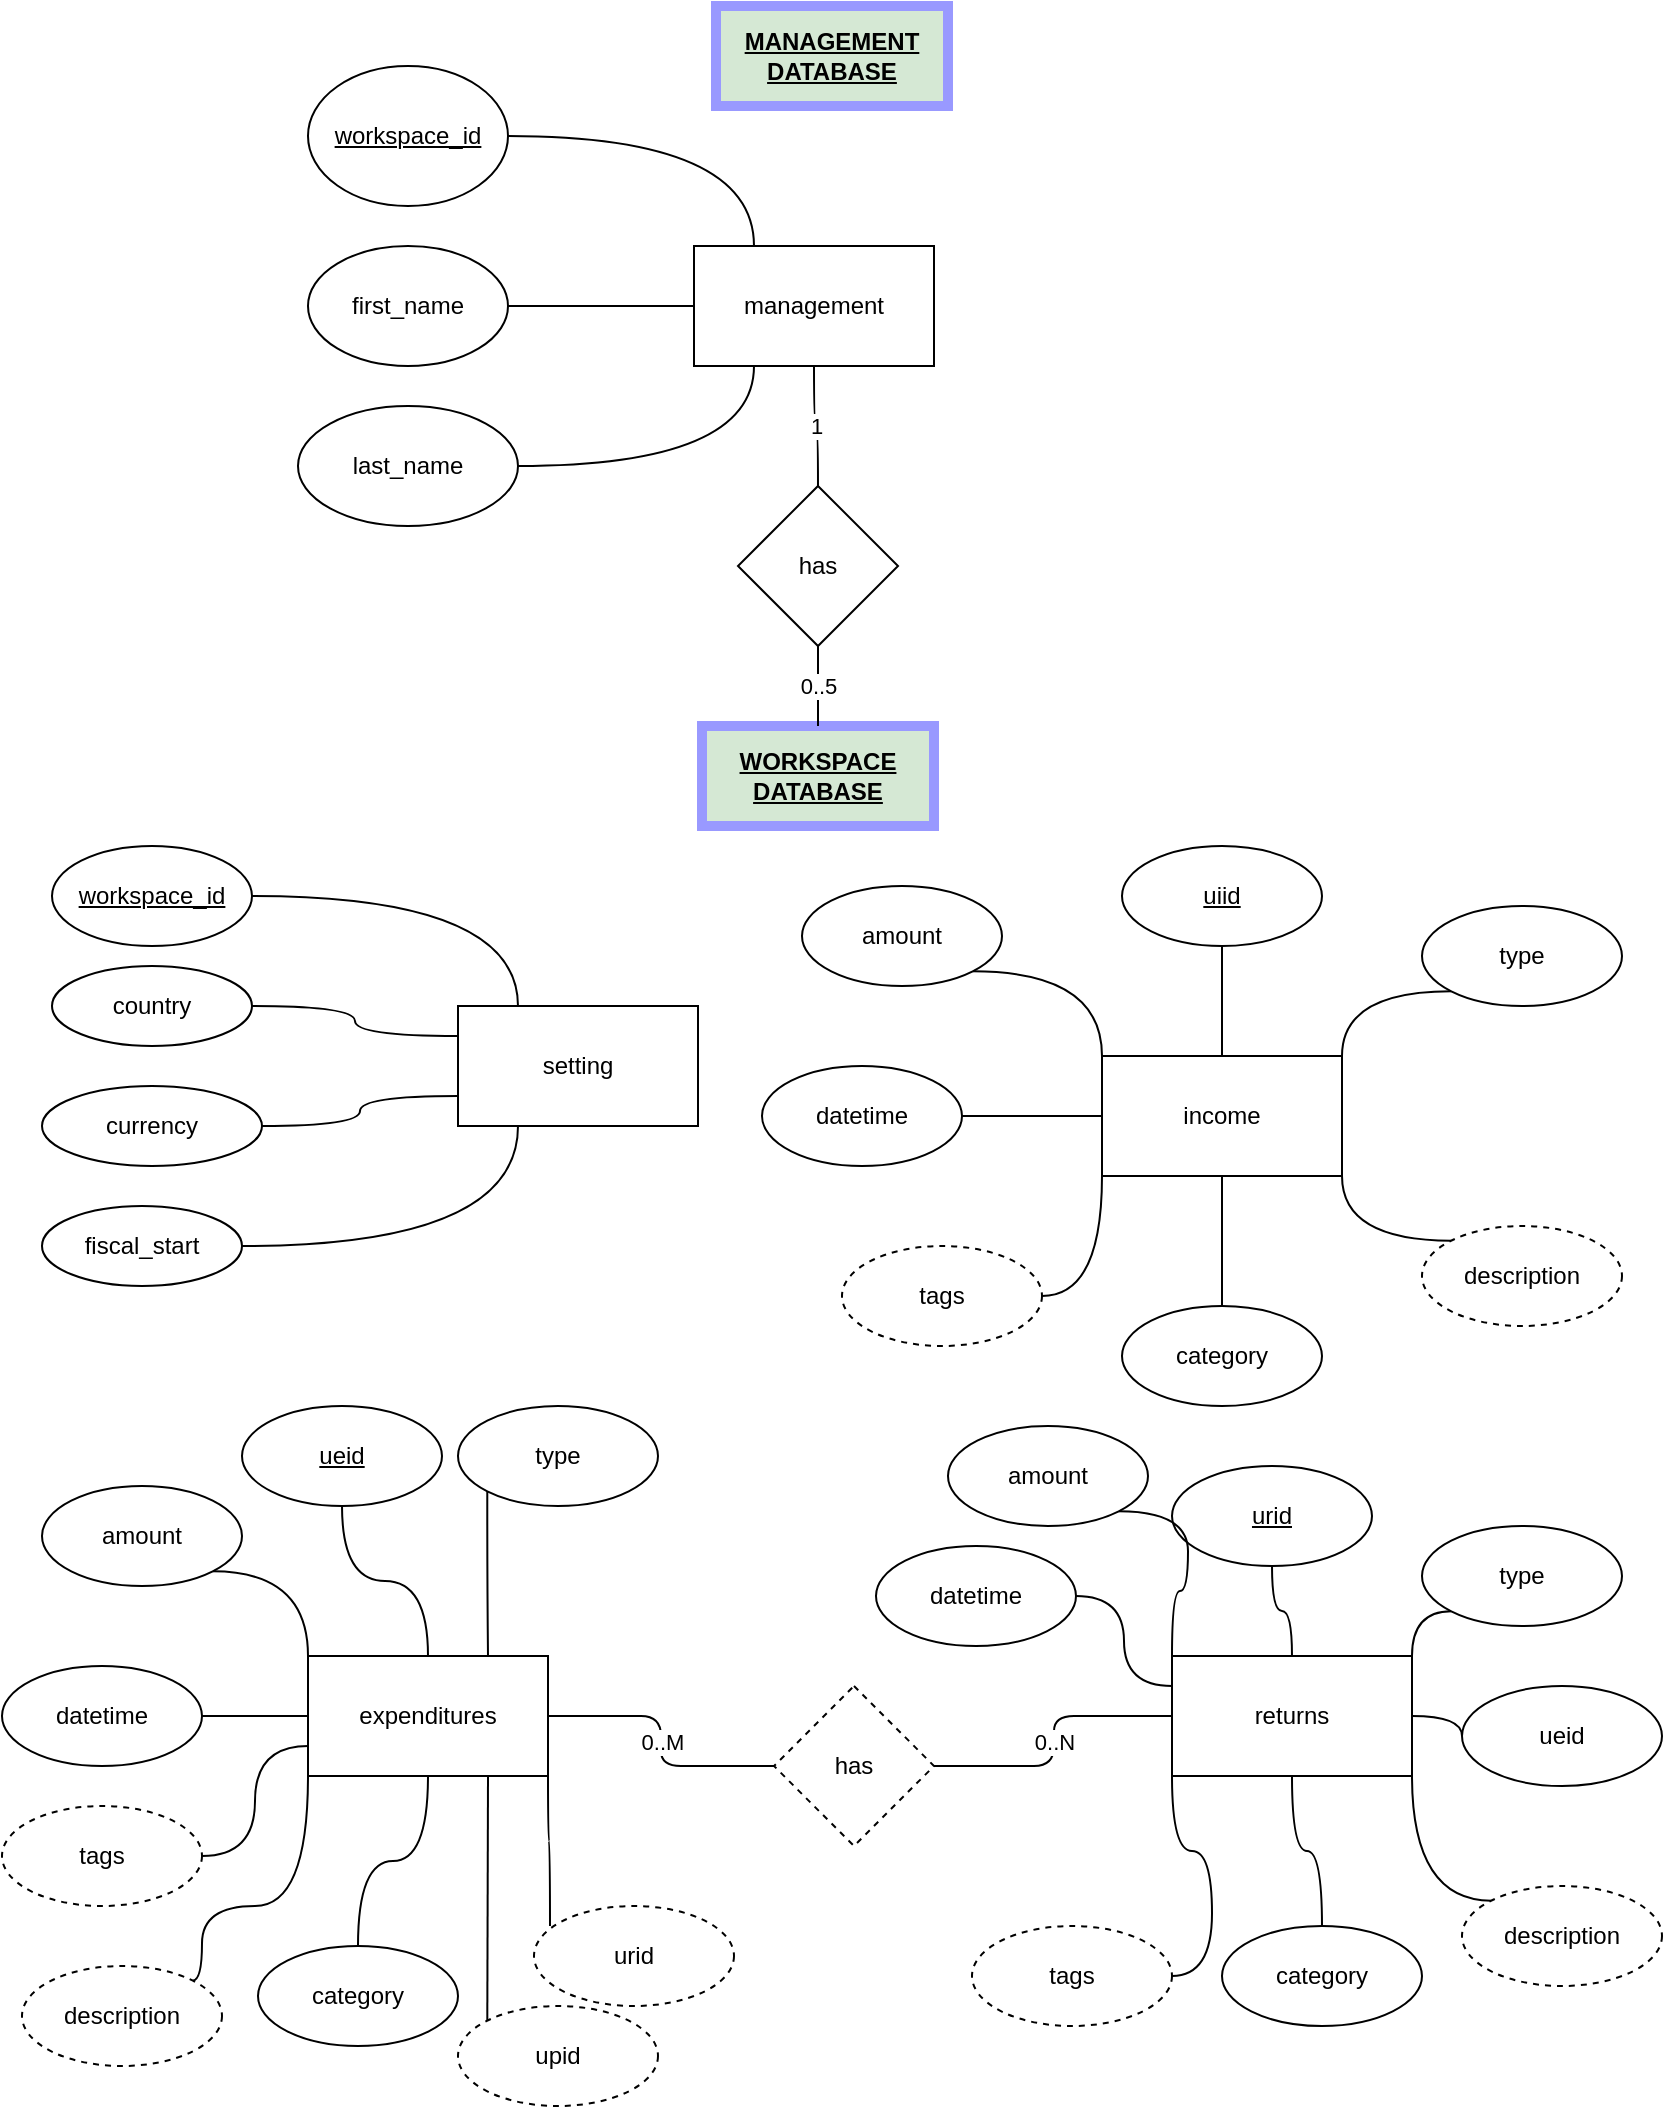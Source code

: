 <mxfile version="20.0.4" type="device"><diagram id="Espf8TIotq5PXwPVwt_9" name="Page-1"><mxGraphModel dx="1038" dy="574" grid="1" gridSize="10" guides="1" tooltips="1" connect="1" arrows="1" fold="1" page="1" pageScale="1" pageWidth="850" pageHeight="1100" math="0" shadow="0"><root><mxCell id="0"/><mxCell id="1" parent="0"/><mxCell id="ssA2kgXZibDpApKAe0g0-50" value="1" style="edgeStyle=orthogonalEdgeStyle;curved=1;orthogonalLoop=1;jettySize=auto;html=1;exitX=0.5;exitY=1;exitDx=0;exitDy=0;entryX=0.5;entryY=0;entryDx=0;entryDy=0;endArrow=none;endFill=0;" edge="1" parent="1" source="ssA2kgXZibDpApKAe0g0-1" target="ssA2kgXZibDpApKAe0g0-49"><mxGeometry relative="1" as="geometry"/></mxCell><mxCell id="ssA2kgXZibDpApKAe0g0-1" value="management" style="rounded=0;whiteSpace=wrap;html=1;" vertex="1" parent="1"><mxGeometry x="356" y="140" width="120" height="60" as="geometry"/></mxCell><mxCell id="ssA2kgXZibDpApKAe0g0-2" value="MANAGEMENT DATABASE" style="text;html=1;strokeColor=#9999FF;fillColor=#d5e8d4;align=center;verticalAlign=middle;whiteSpace=wrap;rounded=0;strokeWidth=5;fontStyle=5;labelBorderColor=none;" vertex="1" parent="1"><mxGeometry x="367" y="20" width="116" height="50" as="geometry"/></mxCell><mxCell id="ssA2kgXZibDpApKAe0g0-16" style="edgeStyle=orthogonalEdgeStyle;orthogonalLoop=1;jettySize=auto;html=1;exitX=1;exitY=0.5;exitDx=0;exitDy=0;entryX=0.25;entryY=0;entryDx=0;entryDy=0;endArrow=none;endFill=0;curved=1;" edge="1" parent="1" source="ssA2kgXZibDpApKAe0g0-13" target="ssA2kgXZibDpApKAe0g0-1"><mxGeometry relative="1" as="geometry"/></mxCell><mxCell id="ssA2kgXZibDpApKAe0g0-13" value="&lt;u&gt;workspace_id&lt;/u&gt;" style="ellipse;whiteSpace=wrap;html=1;" vertex="1" parent="1"><mxGeometry x="163" y="50" width="100" height="70" as="geometry"/></mxCell><mxCell id="ssA2kgXZibDpApKAe0g0-17" style="edgeStyle=orthogonalEdgeStyle;orthogonalLoop=1;jettySize=auto;html=1;exitX=1;exitY=0.5;exitDx=0;exitDy=0;entryX=0;entryY=0.5;entryDx=0;entryDy=0;endArrow=none;endFill=0;curved=1;" edge="1" parent="1" source="ssA2kgXZibDpApKAe0g0-14" target="ssA2kgXZibDpApKAe0g0-1"><mxGeometry relative="1" as="geometry"/></mxCell><mxCell id="ssA2kgXZibDpApKAe0g0-14" value="first_name" style="ellipse;whiteSpace=wrap;html=1;" vertex="1" parent="1"><mxGeometry x="163" y="140" width="100" height="60" as="geometry"/></mxCell><mxCell id="ssA2kgXZibDpApKAe0g0-18" style="edgeStyle=orthogonalEdgeStyle;orthogonalLoop=1;jettySize=auto;html=1;exitX=1;exitY=0.5;exitDx=0;exitDy=0;entryX=0.25;entryY=1;entryDx=0;entryDy=0;endArrow=none;endFill=0;curved=1;" edge="1" parent="1" source="ssA2kgXZibDpApKAe0g0-15" target="ssA2kgXZibDpApKAe0g0-1"><mxGeometry relative="1" as="geometry"/></mxCell><mxCell id="ssA2kgXZibDpApKAe0g0-15" value="last_name" style="ellipse;whiteSpace=wrap;html=1;" vertex="1" parent="1"><mxGeometry x="158" y="220" width="110" height="60" as="geometry"/></mxCell><mxCell id="ssA2kgXZibDpApKAe0g0-33" value="WORKSPACE DATABASE" style="text;html=1;strokeColor=#9999FF;fillColor=#d5e8d4;align=center;verticalAlign=middle;whiteSpace=wrap;rounded=0;strokeWidth=5;fontStyle=5;labelBorderColor=none;" vertex="1" parent="1"><mxGeometry x="360" y="380" width="116" height="50" as="geometry"/></mxCell><mxCell id="ssA2kgXZibDpApKAe0g0-34" value="setting" style="rounded=0;whiteSpace=wrap;html=1;" vertex="1" parent="1"><mxGeometry x="238" y="520" width="120" height="60" as="geometry"/></mxCell><mxCell id="ssA2kgXZibDpApKAe0g0-35" style="edgeStyle=orthogonalEdgeStyle;orthogonalLoop=1;jettySize=auto;html=1;exitX=1;exitY=0.5;exitDx=0;exitDy=0;entryX=0.25;entryY=0;entryDx=0;entryDy=0;endArrow=none;endFill=0;curved=1;" edge="1" parent="1" source="ssA2kgXZibDpApKAe0g0-36" target="ssA2kgXZibDpApKAe0g0-34"><mxGeometry relative="1" as="geometry"/></mxCell><mxCell id="ssA2kgXZibDpApKAe0g0-36" value="&lt;u&gt;workspace_id&lt;/u&gt;" style="ellipse;whiteSpace=wrap;html=1;" vertex="1" parent="1"><mxGeometry x="35" y="440" width="100" height="50" as="geometry"/></mxCell><mxCell id="ssA2kgXZibDpApKAe0g0-37" style="edgeStyle=orthogonalEdgeStyle;orthogonalLoop=1;jettySize=auto;html=1;exitX=1;exitY=0.5;exitDx=0;exitDy=0;entryX=0;entryY=0.25;entryDx=0;entryDy=0;endArrow=none;endFill=0;curved=1;" edge="1" parent="1" source="ssA2kgXZibDpApKAe0g0-38" target="ssA2kgXZibDpApKAe0g0-34"><mxGeometry relative="1" as="geometry"/></mxCell><mxCell id="ssA2kgXZibDpApKAe0g0-38" value="country" style="ellipse;whiteSpace=wrap;html=1;" vertex="1" parent="1"><mxGeometry x="35" y="500" width="100" height="40" as="geometry"/></mxCell><mxCell id="ssA2kgXZibDpApKAe0g0-39" style="edgeStyle=orthogonalEdgeStyle;orthogonalLoop=1;jettySize=auto;html=1;exitX=1;exitY=0.5;exitDx=0;exitDy=0;entryX=0;entryY=0.75;entryDx=0;entryDy=0;endArrow=none;endFill=0;curved=1;" edge="1" parent="1" source="ssA2kgXZibDpApKAe0g0-40" target="ssA2kgXZibDpApKAe0g0-34"><mxGeometry relative="1" as="geometry"/></mxCell><mxCell id="ssA2kgXZibDpApKAe0g0-40" value="currency" style="ellipse;whiteSpace=wrap;html=1;" vertex="1" parent="1"><mxGeometry x="30" y="560" width="110" height="40" as="geometry"/></mxCell><mxCell id="ssA2kgXZibDpApKAe0g0-44" style="edgeStyle=orthogonalEdgeStyle;curved=1;orthogonalLoop=1;jettySize=auto;html=1;exitX=1;exitY=0.5;exitDx=0;exitDy=0;entryX=0.25;entryY=1;entryDx=0;entryDy=0;endArrow=none;endFill=0;" edge="1" parent="1" source="ssA2kgXZibDpApKAe0g0-42" target="ssA2kgXZibDpApKAe0g0-34"><mxGeometry relative="1" as="geometry"/></mxCell><mxCell id="ssA2kgXZibDpApKAe0g0-42" value="fiscal_start" style="ellipse;whiteSpace=wrap;html=1;" vertex="1" parent="1"><mxGeometry x="30" y="620" width="100" height="40" as="geometry"/></mxCell><mxCell id="ssA2kgXZibDpApKAe0g0-51" value="0..5" style="edgeStyle=orthogonalEdgeStyle;curved=1;orthogonalLoop=1;jettySize=auto;html=1;exitX=0.5;exitY=1;exitDx=0;exitDy=0;entryX=0.5;entryY=0;entryDx=0;entryDy=0;endArrow=none;endFill=0;" edge="1" parent="1" source="ssA2kgXZibDpApKAe0g0-49" target="ssA2kgXZibDpApKAe0g0-33"><mxGeometry relative="1" as="geometry"/></mxCell><mxCell id="ssA2kgXZibDpApKAe0g0-49" value="has" style="rhombus;whiteSpace=wrap;html=1;" vertex="1" parent="1"><mxGeometry x="378" y="260" width="80" height="80" as="geometry"/></mxCell><mxCell id="ssA2kgXZibDpApKAe0g0-142" style="edgeStyle=orthogonalEdgeStyle;curved=1;orthogonalLoop=1;jettySize=auto;html=1;exitX=0.75;exitY=1;exitDx=0;exitDy=0;entryX=0;entryY=0;entryDx=0;entryDy=0;endArrow=none;endFill=0;" edge="1" parent="1" source="ssA2kgXZibDpApKAe0g0-84" target="ssA2kgXZibDpApKAe0g0-139"><mxGeometry relative="1" as="geometry"/></mxCell><mxCell id="ssA2kgXZibDpApKAe0g0-143" style="edgeStyle=orthogonalEdgeStyle;curved=1;orthogonalLoop=1;jettySize=auto;html=1;exitX=1;exitY=1;exitDx=0;exitDy=0;entryX=0.08;entryY=0.2;entryDx=0;entryDy=0;entryPerimeter=0;endArrow=none;endFill=0;" edge="1" parent="1" source="ssA2kgXZibDpApKAe0g0-84" target="ssA2kgXZibDpApKAe0g0-140"><mxGeometry relative="1" as="geometry"/></mxCell><mxCell id="ssA2kgXZibDpApKAe0g0-145" style="edgeStyle=orthogonalEdgeStyle;curved=1;orthogonalLoop=1;jettySize=auto;html=1;exitX=0;exitY=1;exitDx=0;exitDy=0;entryX=1;entryY=0;entryDx=0;entryDy=0;endArrow=none;endFill=0;" edge="1" parent="1" source="ssA2kgXZibDpApKAe0g0-84" target="ssA2kgXZibDpApKAe0g0-144"><mxGeometry relative="1" as="geometry"><Array as="points"><mxPoint x="163" y="970"/><mxPoint x="110" y="970"/><mxPoint x="110" y="1007"/></Array></mxGeometry></mxCell><mxCell id="ssA2kgXZibDpApKAe0g0-151" value="0..M" style="edgeStyle=orthogonalEdgeStyle;rounded=1;orthogonalLoop=1;jettySize=auto;html=1;exitX=1;exitY=0.5;exitDx=0;exitDy=0;entryX=0;entryY=0.5;entryDx=0;entryDy=0;endArrow=none;endFill=0;" edge="1" parent="1" source="ssA2kgXZibDpApKAe0g0-84" target="ssA2kgXZibDpApKAe0g0-149"><mxGeometry relative="1" as="geometry"/></mxCell><mxCell id="ssA2kgXZibDpApKAe0g0-84" value="expenditures" style="rounded=0;whiteSpace=wrap;html=1;" vertex="1" parent="1"><mxGeometry x="163" y="845" width="120" height="60" as="geometry"/></mxCell><mxCell id="ssA2kgXZibDpApKAe0g0-92" style="edgeStyle=orthogonalEdgeStyle;curved=1;orthogonalLoop=1;jettySize=auto;html=1;exitX=0.5;exitY=1;exitDx=0;exitDy=0;entryX=0.5;entryY=0;entryDx=0;entryDy=0;endArrow=none;endFill=0;" edge="1" parent="1" source="ssA2kgXZibDpApKAe0g0-89" target="ssA2kgXZibDpApKAe0g0-84"><mxGeometry relative="1" as="geometry"/></mxCell><mxCell id="ssA2kgXZibDpApKAe0g0-89" value="&lt;u&gt;ueid&lt;/u&gt;" style="ellipse;whiteSpace=wrap;html=1;" vertex="1" parent="1"><mxGeometry x="130" y="720" width="100" height="50" as="geometry"/></mxCell><mxCell id="ssA2kgXZibDpApKAe0g0-98" style="edgeStyle=orthogonalEdgeStyle;curved=1;orthogonalLoop=1;jettySize=auto;html=1;exitX=1;exitY=1;exitDx=0;exitDy=0;entryX=0;entryY=0;entryDx=0;entryDy=0;endArrow=none;endFill=0;" edge="1" parent="1" source="ssA2kgXZibDpApKAe0g0-91" target="ssA2kgXZibDpApKAe0g0-84"><mxGeometry relative="1" as="geometry"/></mxCell><mxCell id="ssA2kgXZibDpApKAe0g0-91" value="amount" style="ellipse;whiteSpace=wrap;html=1;" vertex="1" parent="1"><mxGeometry x="30" y="760" width="100" height="50" as="geometry"/></mxCell><mxCell id="ssA2kgXZibDpApKAe0g0-103" style="edgeStyle=orthogonalEdgeStyle;curved=1;orthogonalLoop=1;jettySize=auto;html=1;exitX=0;exitY=1;exitDx=0;exitDy=0;entryX=0.75;entryY=0;entryDx=0;entryDy=0;endArrow=none;endFill=0;" edge="1" parent="1" source="ssA2kgXZibDpApKAe0g0-93" target="ssA2kgXZibDpApKAe0g0-84"><mxGeometry relative="1" as="geometry"/></mxCell><mxCell id="ssA2kgXZibDpApKAe0g0-93" value="type" style="ellipse;whiteSpace=wrap;html=1;" vertex="1" parent="1"><mxGeometry x="238" y="720" width="100" height="50" as="geometry"/></mxCell><mxCell id="ssA2kgXZibDpApKAe0g0-101" style="edgeStyle=orthogonalEdgeStyle;curved=1;orthogonalLoop=1;jettySize=auto;html=1;exitX=0.5;exitY=0;exitDx=0;exitDy=0;entryX=0.5;entryY=1;entryDx=0;entryDy=0;endArrow=none;endFill=0;" edge="1" parent="1" source="ssA2kgXZibDpApKAe0g0-95" target="ssA2kgXZibDpApKAe0g0-84"><mxGeometry relative="1" as="geometry"/></mxCell><mxCell id="ssA2kgXZibDpApKAe0g0-95" value="category" style="ellipse;whiteSpace=wrap;html=1;" vertex="1" parent="1"><mxGeometry x="138" y="990" width="100" height="50" as="geometry"/></mxCell><mxCell id="ssA2kgXZibDpApKAe0g0-100" style="edgeStyle=orthogonalEdgeStyle;curved=1;orthogonalLoop=1;jettySize=auto;html=1;exitX=1;exitY=0.5;exitDx=0;exitDy=0;entryX=0;entryY=0.75;entryDx=0;entryDy=0;endArrow=none;endFill=0;" edge="1" parent="1" source="ssA2kgXZibDpApKAe0g0-96" target="ssA2kgXZibDpApKAe0g0-84"><mxGeometry relative="1" as="geometry"/></mxCell><mxCell id="ssA2kgXZibDpApKAe0g0-96" value="&lt;div&gt;tags&lt;/div&gt;" style="ellipse;whiteSpace=wrap;html=1;dashed=1;" vertex="1" parent="1"><mxGeometry x="10" y="920" width="100" height="50" as="geometry"/></mxCell><mxCell id="ssA2kgXZibDpApKAe0g0-99" style="edgeStyle=orthogonalEdgeStyle;curved=1;orthogonalLoop=1;jettySize=auto;html=1;exitX=1;exitY=0.5;exitDx=0;exitDy=0;entryX=0;entryY=0.5;entryDx=0;entryDy=0;endArrow=none;endFill=0;" edge="1" parent="1" source="ssA2kgXZibDpApKAe0g0-97" target="ssA2kgXZibDpApKAe0g0-84"><mxGeometry relative="1" as="geometry"/></mxCell><mxCell id="ssA2kgXZibDpApKAe0g0-97" value="datetime" style="ellipse;whiteSpace=wrap;html=1;" vertex="1" parent="1"><mxGeometry x="10" y="850" width="100" height="50" as="geometry"/></mxCell><mxCell id="ssA2kgXZibDpApKAe0g0-104" value="income" style="rounded=0;whiteSpace=wrap;html=1;" vertex="1" parent="1"><mxGeometry x="560" y="545" width="120" height="60" as="geometry"/></mxCell><mxCell id="ssA2kgXZibDpApKAe0g0-105" style="edgeStyle=orthogonalEdgeStyle;curved=1;orthogonalLoop=1;jettySize=auto;html=1;exitX=0.5;exitY=1;exitDx=0;exitDy=0;entryX=0.5;entryY=0;entryDx=0;entryDy=0;endArrow=none;endFill=0;" edge="1" parent="1" source="ssA2kgXZibDpApKAe0g0-106" target="ssA2kgXZibDpApKAe0g0-104"><mxGeometry relative="1" as="geometry"/></mxCell><mxCell id="ssA2kgXZibDpApKAe0g0-106" value="&lt;u&gt;uiid&lt;/u&gt;" style="ellipse;whiteSpace=wrap;html=1;" vertex="1" parent="1"><mxGeometry x="570" y="440" width="100" height="50" as="geometry"/></mxCell><mxCell id="ssA2kgXZibDpApKAe0g0-107" style="edgeStyle=orthogonalEdgeStyle;curved=1;orthogonalLoop=1;jettySize=auto;html=1;exitX=1;exitY=1;exitDx=0;exitDy=0;entryX=0;entryY=0;entryDx=0;entryDy=0;endArrow=none;endFill=0;" edge="1" parent="1" source="ssA2kgXZibDpApKAe0g0-108" target="ssA2kgXZibDpApKAe0g0-104"><mxGeometry relative="1" as="geometry"/></mxCell><mxCell id="ssA2kgXZibDpApKAe0g0-108" value="amount" style="ellipse;whiteSpace=wrap;html=1;" vertex="1" parent="1"><mxGeometry x="410" y="460" width="100" height="50" as="geometry"/></mxCell><mxCell id="ssA2kgXZibDpApKAe0g0-109" style="edgeStyle=orthogonalEdgeStyle;curved=1;orthogonalLoop=1;jettySize=auto;html=1;exitX=0;exitY=1;exitDx=0;exitDy=0;entryX=1;entryY=0;entryDx=0;entryDy=0;endArrow=none;endFill=0;" edge="1" parent="1" source="ssA2kgXZibDpApKAe0g0-110" target="ssA2kgXZibDpApKAe0g0-104"><mxGeometry relative="1" as="geometry"/></mxCell><mxCell id="ssA2kgXZibDpApKAe0g0-110" value="type" style="ellipse;whiteSpace=wrap;html=1;" vertex="1" parent="1"><mxGeometry x="720" y="470" width="100" height="50" as="geometry"/></mxCell><mxCell id="ssA2kgXZibDpApKAe0g0-111" style="edgeStyle=orthogonalEdgeStyle;curved=1;orthogonalLoop=1;jettySize=auto;html=1;exitX=0;exitY=0;exitDx=0;exitDy=0;entryX=1;entryY=1;entryDx=0;entryDy=0;endArrow=none;endFill=0;" edge="1" parent="1" source="ssA2kgXZibDpApKAe0g0-112" target="ssA2kgXZibDpApKAe0g0-104"><mxGeometry relative="1" as="geometry"/></mxCell><mxCell id="ssA2kgXZibDpApKAe0g0-112" value="description" style="ellipse;whiteSpace=wrap;html=1;dashed=1;" vertex="1" parent="1"><mxGeometry x="720" y="630" width="100" height="50" as="geometry"/></mxCell><mxCell id="ssA2kgXZibDpApKAe0g0-113" style="edgeStyle=orthogonalEdgeStyle;curved=1;orthogonalLoop=1;jettySize=auto;html=1;exitX=0.5;exitY=0;exitDx=0;exitDy=0;entryX=0.5;entryY=1;entryDx=0;entryDy=0;endArrow=none;endFill=0;" edge="1" parent="1" source="ssA2kgXZibDpApKAe0g0-114" target="ssA2kgXZibDpApKAe0g0-104"><mxGeometry relative="1" as="geometry"/></mxCell><mxCell id="ssA2kgXZibDpApKAe0g0-114" value="category" style="ellipse;whiteSpace=wrap;html=1;" vertex="1" parent="1"><mxGeometry x="570" y="670" width="100" height="50" as="geometry"/></mxCell><mxCell id="ssA2kgXZibDpApKAe0g0-115" style="edgeStyle=orthogonalEdgeStyle;curved=1;orthogonalLoop=1;jettySize=auto;html=1;exitX=1;exitY=0.5;exitDx=0;exitDy=0;entryX=0;entryY=1;entryDx=0;entryDy=0;endArrow=none;endFill=0;" edge="1" parent="1" source="ssA2kgXZibDpApKAe0g0-116" target="ssA2kgXZibDpApKAe0g0-104"><mxGeometry relative="1" as="geometry"/></mxCell><mxCell id="ssA2kgXZibDpApKAe0g0-116" value="&lt;div&gt;tags&lt;/div&gt;" style="ellipse;whiteSpace=wrap;html=1;dashed=1;" vertex="1" parent="1"><mxGeometry x="430" y="640" width="100" height="50" as="geometry"/></mxCell><mxCell id="ssA2kgXZibDpApKAe0g0-117" style="edgeStyle=orthogonalEdgeStyle;curved=1;orthogonalLoop=1;jettySize=auto;html=1;exitX=1;exitY=0.5;exitDx=0;exitDy=0;entryX=0;entryY=0.5;entryDx=0;entryDy=0;endArrow=none;endFill=0;" edge="1" parent="1" source="ssA2kgXZibDpApKAe0g0-118" target="ssA2kgXZibDpApKAe0g0-104"><mxGeometry relative="1" as="geometry"/></mxCell><mxCell id="ssA2kgXZibDpApKAe0g0-118" value="datetime" style="ellipse;whiteSpace=wrap;html=1;" vertex="1" parent="1"><mxGeometry x="390" y="550" width="100" height="50" as="geometry"/></mxCell><mxCell id="ssA2kgXZibDpApKAe0g0-137" style="edgeStyle=orthogonalEdgeStyle;curved=1;orthogonalLoop=1;jettySize=auto;html=1;exitX=1;exitY=0.5;exitDx=0;exitDy=0;entryX=0;entryY=0.5;entryDx=0;entryDy=0;endArrow=none;endFill=0;" edge="1" parent="1" source="ssA2kgXZibDpApKAe0g0-119" target="ssA2kgXZibDpApKAe0g0-136"><mxGeometry relative="1" as="geometry"/></mxCell><mxCell id="ssA2kgXZibDpApKAe0g0-119" value="returns" style="rounded=0;whiteSpace=wrap;html=1;" vertex="1" parent="1"><mxGeometry x="595" y="845" width="120" height="60" as="geometry"/></mxCell><mxCell id="ssA2kgXZibDpApKAe0g0-120" style="edgeStyle=orthogonalEdgeStyle;curved=1;orthogonalLoop=1;jettySize=auto;html=1;exitX=0.5;exitY=1;exitDx=0;exitDy=0;entryX=0.5;entryY=0;entryDx=0;entryDy=0;endArrow=none;endFill=0;" edge="1" parent="1" source="ssA2kgXZibDpApKAe0g0-121" target="ssA2kgXZibDpApKAe0g0-119"><mxGeometry relative="1" as="geometry"/></mxCell><mxCell id="ssA2kgXZibDpApKAe0g0-121" value="&lt;u&gt;urid&lt;/u&gt;" style="ellipse;whiteSpace=wrap;html=1;" vertex="1" parent="1"><mxGeometry x="595" y="750" width="100" height="50" as="geometry"/></mxCell><mxCell id="ssA2kgXZibDpApKAe0g0-122" style="edgeStyle=orthogonalEdgeStyle;curved=1;orthogonalLoop=1;jettySize=auto;html=1;exitX=1;exitY=1;exitDx=0;exitDy=0;entryX=0;entryY=0;entryDx=0;entryDy=0;endArrow=none;endFill=0;" edge="1" parent="1" source="ssA2kgXZibDpApKAe0g0-123" target="ssA2kgXZibDpApKAe0g0-119"><mxGeometry relative="1" as="geometry"/></mxCell><mxCell id="ssA2kgXZibDpApKAe0g0-123" value="amount" style="ellipse;whiteSpace=wrap;html=1;" vertex="1" parent="1"><mxGeometry x="483" y="730" width="100" height="50" as="geometry"/></mxCell><mxCell id="ssA2kgXZibDpApKAe0g0-124" style="edgeStyle=orthogonalEdgeStyle;curved=1;orthogonalLoop=1;jettySize=auto;html=1;exitX=0;exitY=1;exitDx=0;exitDy=0;entryX=1;entryY=0;entryDx=0;entryDy=0;endArrow=none;endFill=0;" edge="1" parent="1" source="ssA2kgXZibDpApKAe0g0-125" target="ssA2kgXZibDpApKAe0g0-119"><mxGeometry relative="1" as="geometry"/></mxCell><mxCell id="ssA2kgXZibDpApKAe0g0-125" value="type" style="ellipse;whiteSpace=wrap;html=1;" vertex="1" parent="1"><mxGeometry x="720" y="780" width="100" height="50" as="geometry"/></mxCell><mxCell id="ssA2kgXZibDpApKAe0g0-126" style="edgeStyle=orthogonalEdgeStyle;curved=1;orthogonalLoop=1;jettySize=auto;html=1;exitX=0;exitY=0;exitDx=0;exitDy=0;entryX=1;entryY=1;entryDx=0;entryDy=0;endArrow=none;endFill=0;" edge="1" parent="1" source="ssA2kgXZibDpApKAe0g0-127" target="ssA2kgXZibDpApKAe0g0-119"><mxGeometry relative="1" as="geometry"/></mxCell><mxCell id="ssA2kgXZibDpApKAe0g0-127" value="description" style="ellipse;whiteSpace=wrap;html=1;dashed=1;" vertex="1" parent="1"><mxGeometry x="740" y="960" width="100" height="50" as="geometry"/></mxCell><mxCell id="ssA2kgXZibDpApKAe0g0-128" style="edgeStyle=orthogonalEdgeStyle;curved=1;orthogonalLoop=1;jettySize=auto;html=1;exitX=0.5;exitY=0;exitDx=0;exitDy=0;entryX=0.5;entryY=1;entryDx=0;entryDy=0;endArrow=none;endFill=0;" edge="1" parent="1" source="ssA2kgXZibDpApKAe0g0-129" target="ssA2kgXZibDpApKAe0g0-119"><mxGeometry relative="1" as="geometry"/></mxCell><mxCell id="ssA2kgXZibDpApKAe0g0-129" value="category" style="ellipse;whiteSpace=wrap;html=1;" vertex="1" parent="1"><mxGeometry x="620" y="980" width="100" height="50" as="geometry"/></mxCell><mxCell id="ssA2kgXZibDpApKAe0g0-130" style="edgeStyle=orthogonalEdgeStyle;curved=1;orthogonalLoop=1;jettySize=auto;html=1;exitX=1;exitY=0.5;exitDx=0;exitDy=0;entryX=0;entryY=1;entryDx=0;entryDy=0;endArrow=none;endFill=0;" edge="1" parent="1" source="ssA2kgXZibDpApKAe0g0-131" target="ssA2kgXZibDpApKAe0g0-119"><mxGeometry relative="1" as="geometry"/></mxCell><mxCell id="ssA2kgXZibDpApKAe0g0-131" value="&lt;div&gt;tags&lt;/div&gt;" style="ellipse;whiteSpace=wrap;html=1;dashed=1;" vertex="1" parent="1"><mxGeometry x="495" y="980" width="100" height="50" as="geometry"/></mxCell><mxCell id="ssA2kgXZibDpApKAe0g0-132" style="edgeStyle=orthogonalEdgeStyle;curved=1;orthogonalLoop=1;jettySize=auto;html=1;exitX=1;exitY=0.5;exitDx=0;exitDy=0;entryX=0;entryY=0.25;entryDx=0;entryDy=0;endArrow=none;endFill=0;" edge="1" parent="1" source="ssA2kgXZibDpApKAe0g0-133" target="ssA2kgXZibDpApKAe0g0-119"><mxGeometry relative="1" as="geometry"/></mxCell><mxCell id="ssA2kgXZibDpApKAe0g0-133" value="datetime" style="ellipse;whiteSpace=wrap;html=1;" vertex="1" parent="1"><mxGeometry x="447" y="790" width="100" height="50" as="geometry"/></mxCell><mxCell id="ssA2kgXZibDpApKAe0g0-136" value="ueid" style="ellipse;whiteSpace=wrap;html=1;" vertex="1" parent="1"><mxGeometry x="740" y="860" width="100" height="50" as="geometry"/></mxCell><mxCell id="ssA2kgXZibDpApKAe0g0-139" value="upid" style="ellipse;whiteSpace=wrap;html=1;dashed=1;" vertex="1" parent="1"><mxGeometry x="238" y="1020" width="100" height="50" as="geometry"/></mxCell><mxCell id="ssA2kgXZibDpApKAe0g0-140" value="urid" style="ellipse;whiteSpace=wrap;html=1;dashed=1;" vertex="1" parent="1"><mxGeometry x="276" y="970" width="100" height="50" as="geometry"/></mxCell><mxCell id="ssA2kgXZibDpApKAe0g0-144" value="description" style="ellipse;whiteSpace=wrap;html=1;dashed=1;" vertex="1" parent="1"><mxGeometry x="20" y="1000" width="100" height="50" as="geometry"/></mxCell><mxCell id="ssA2kgXZibDpApKAe0g0-152" value="&lt;div&gt;0..N&lt;/div&gt;" style="edgeStyle=orthogonalEdgeStyle;rounded=1;orthogonalLoop=1;jettySize=auto;html=1;exitX=1;exitY=0.5;exitDx=0;exitDy=0;entryX=0;entryY=0.5;entryDx=0;entryDy=0;endArrow=none;endFill=0;" edge="1" parent="1" source="ssA2kgXZibDpApKAe0g0-149" target="ssA2kgXZibDpApKAe0g0-119"><mxGeometry relative="1" as="geometry"><Array as="points"><mxPoint x="536" y="900"/><mxPoint x="536" y="875"/></Array></mxGeometry></mxCell><mxCell id="ssA2kgXZibDpApKAe0g0-149" value="has" style="rhombus;whiteSpace=wrap;html=1;dashed=1;" vertex="1" parent="1"><mxGeometry x="396" y="860" width="80" height="80" as="geometry"/></mxCell></root></mxGraphModel></diagram></mxfile>